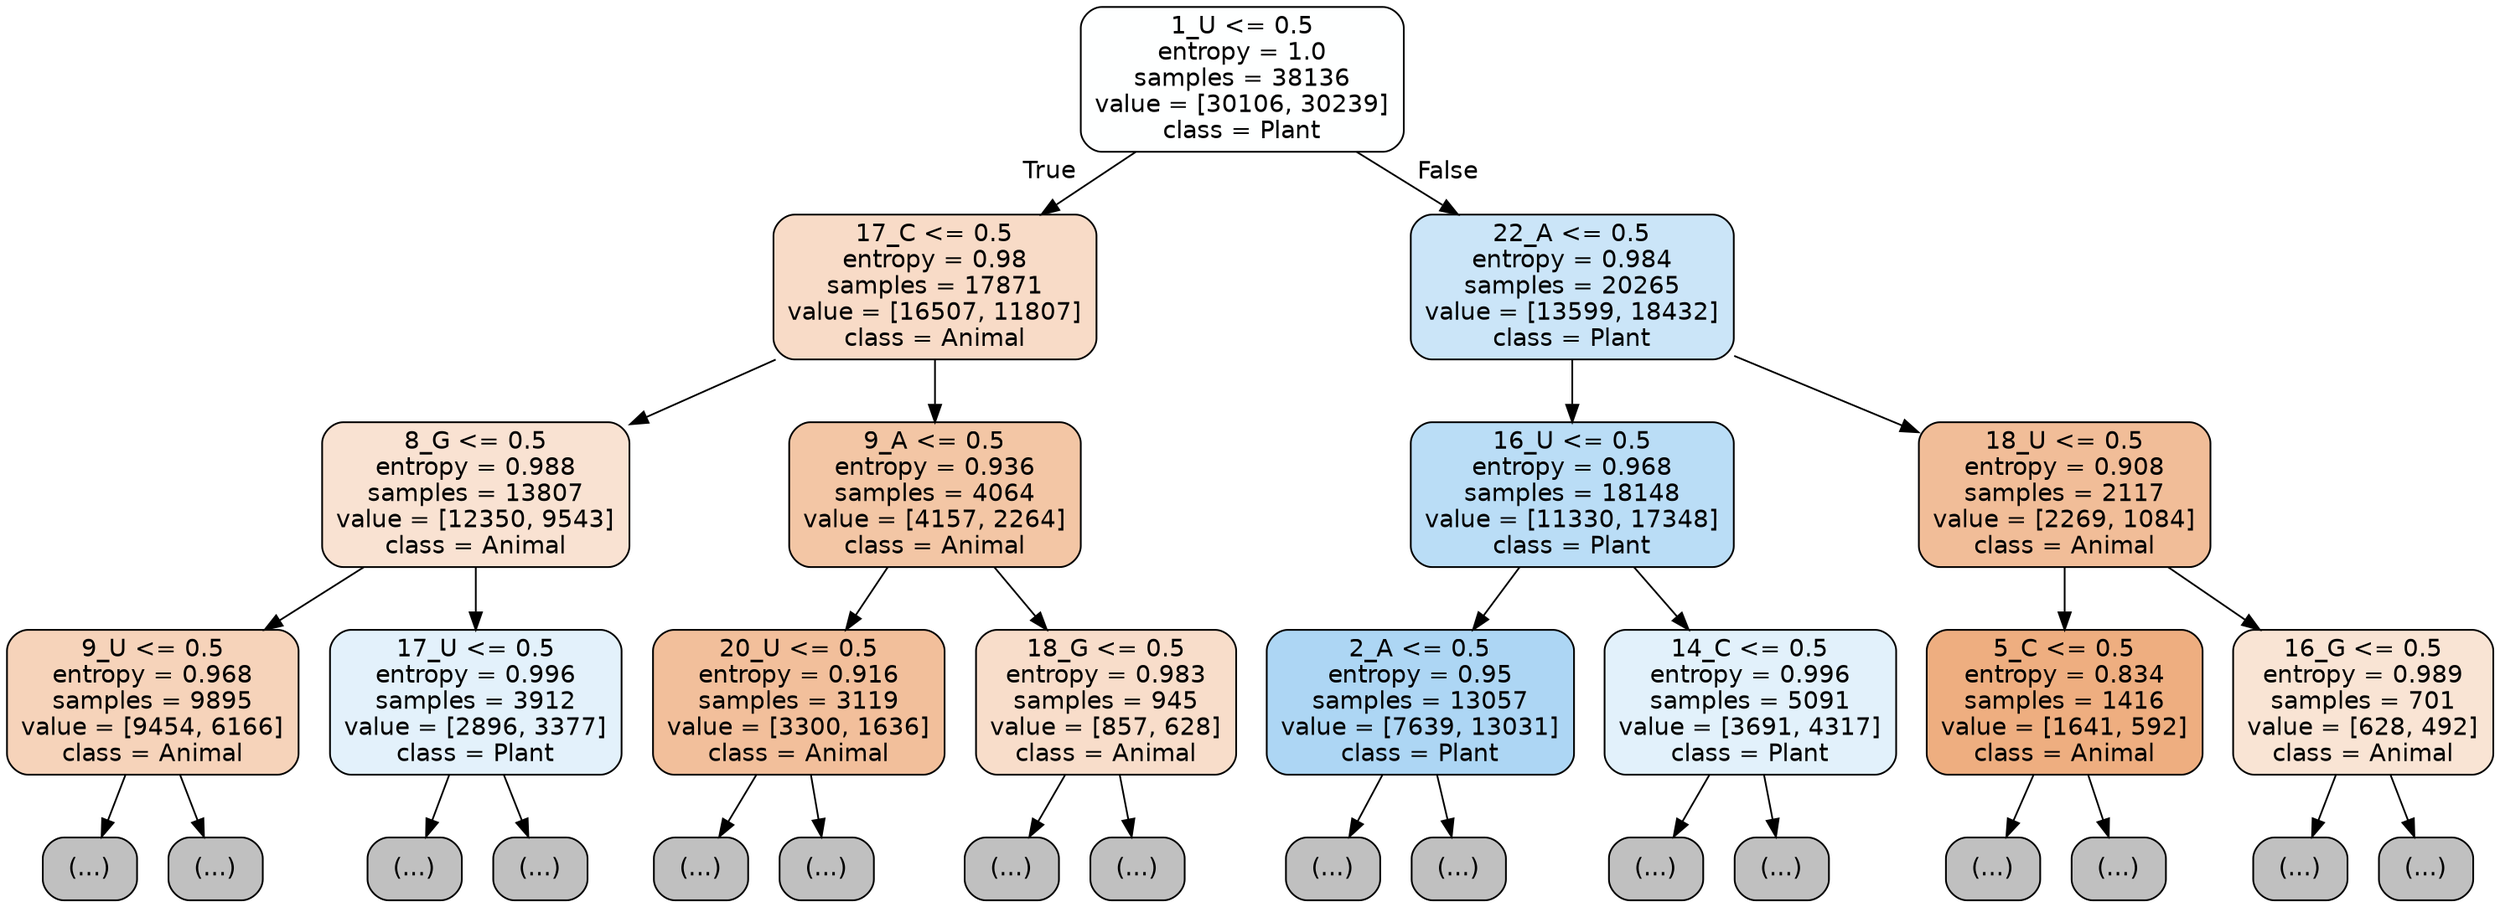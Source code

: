 digraph Tree {
node [shape=box, style="filled, rounded", color="black", fontname="helvetica"] ;
edge [fontname="helvetica"] ;
0 [label="1_U <= 0.5\nentropy = 1.0\nsamples = 38136\nvalue = [30106, 30239]\nclass = Plant", fillcolor="#feffff"] ;
1 [label="17_C <= 0.5\nentropy = 0.98\nsamples = 17871\nvalue = [16507, 11807]\nclass = Animal", fillcolor="#f8dbc7"] ;
0 -> 1 [labeldistance=2.5, labelangle=45, headlabel="True"] ;
2 [label="8_G <= 0.5\nentropy = 0.988\nsamples = 13807\nvalue = [12350, 9543]\nclass = Animal", fillcolor="#f9e2d2"] ;
1 -> 2 ;
3 [label="9_U <= 0.5\nentropy = 0.968\nsamples = 9895\nvalue = [9454, 6166]\nclass = Animal", fillcolor="#f6d3ba"] ;
2 -> 3 ;
4 [label="(...)", fillcolor="#C0C0C0"] ;
3 -> 4 ;
3955 [label="(...)", fillcolor="#C0C0C0"] ;
3 -> 3955 ;
5488 [label="17_U <= 0.5\nentropy = 0.996\nsamples = 3912\nvalue = [2896, 3377]\nclass = Plant", fillcolor="#e3f1fb"] ;
2 -> 5488 ;
5489 [label="(...)", fillcolor="#C0C0C0"] ;
5488 -> 5489 ;
6844 [label="(...)", fillcolor="#C0C0C0"] ;
5488 -> 6844 ;
7485 [label="9_A <= 0.5\nentropy = 0.936\nsamples = 4064\nvalue = [4157, 2264]\nclass = Animal", fillcolor="#f3c6a5"] ;
1 -> 7485 ;
7486 [label="20_U <= 0.5\nentropy = 0.916\nsamples = 3119\nvalue = [3300, 1636]\nclass = Animal", fillcolor="#f2bf9b"] ;
7485 -> 7486 ;
7487 [label="(...)", fillcolor="#C0C0C0"] ;
7486 -> 7487 ;
8742 [label="(...)", fillcolor="#C0C0C0"] ;
7486 -> 8742 ;
9181 [label="18_G <= 0.5\nentropy = 0.983\nsamples = 945\nvalue = [857, 628]\nclass = Animal", fillcolor="#f8ddca"] ;
7485 -> 9181 ;
9182 [label="(...)", fillcolor="#C0C0C0"] ;
9181 -> 9182 ;
9631 [label="(...)", fillcolor="#C0C0C0"] ;
9181 -> 9631 ;
9726 [label="22_A <= 0.5\nentropy = 0.984\nsamples = 20265\nvalue = [13599, 18432]\nclass = Plant", fillcolor="#cbe5f8"] ;
0 -> 9726 [labeldistance=2.5, labelangle=-45, headlabel="False"] ;
9727 [label="16_U <= 0.5\nentropy = 0.968\nsamples = 18148\nvalue = [11330, 17348]\nclass = Plant", fillcolor="#baddf6"] ;
9726 -> 9727 ;
9728 [label="2_A <= 0.5\nentropy = 0.95\nsamples = 13057\nvalue = [7639, 13031]\nclass = Plant", fillcolor="#add6f4"] ;
9727 -> 9728 ;
9729 [label="(...)", fillcolor="#C0C0C0"] ;
9728 -> 9729 ;
13568 [label="(...)", fillcolor="#C0C0C0"] ;
9728 -> 13568 ;
14435 [label="14_C <= 0.5\nentropy = 0.996\nsamples = 5091\nvalue = [3691, 4317]\nclass = Plant", fillcolor="#e2f1fb"] ;
9727 -> 14435 ;
14436 [label="(...)", fillcolor="#C0C0C0"] ;
14435 -> 14436 ;
15825 [label="(...)", fillcolor="#C0C0C0"] ;
14435 -> 15825 ;
16206 [label="18_U <= 0.5\nentropy = 0.908\nsamples = 2117\nvalue = [2269, 1084]\nclass = Animal", fillcolor="#f1bd98"] ;
9726 -> 16206 ;
16207 [label="5_C <= 0.5\nentropy = 0.834\nsamples = 1416\nvalue = [1641, 592]\nclass = Animal", fillcolor="#eeae80"] ;
16206 -> 16207 ;
16208 [label="(...)", fillcolor="#C0C0C0"] ;
16207 -> 16208 ;
16773 [label="(...)", fillcolor="#C0C0C0"] ;
16207 -> 16773 ;
16900 [label="16_G <= 0.5\nentropy = 0.989\nsamples = 701\nvalue = [628, 492]\nclass = Animal", fillcolor="#f9e4d4"] ;
16206 -> 16900 ;
16901 [label="(...)", fillcolor="#C0C0C0"] ;
16900 -> 16901 ;
17078 [label="(...)", fillcolor="#C0C0C0"] ;
16900 -> 17078 ;
}